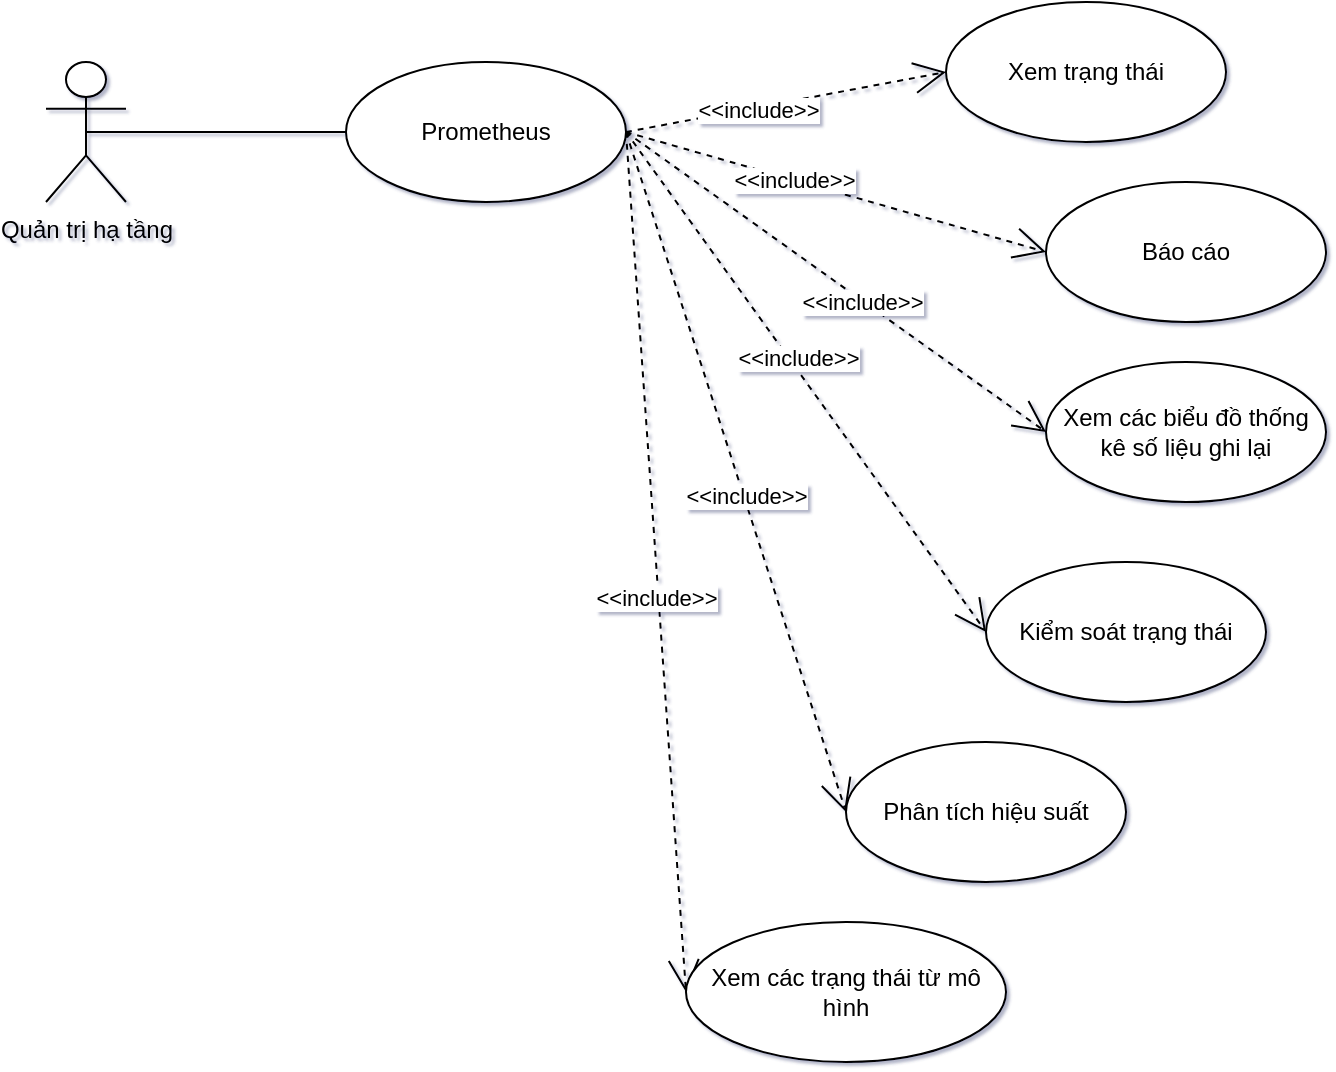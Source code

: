<mxfile>
    <diagram id="Mw1_3auARIwaZhJF1fYJ" name="Page-1">
        <mxGraphModel dx="949" dy="539" grid="1" gridSize="10" guides="1" tooltips="1" connect="1" arrows="1" fold="1" page="1" pageScale="1" pageWidth="1654" pageHeight="2336" math="0" shadow="1">
            <root>
                <mxCell id="0"/>
                <mxCell id="1" parent="0"/>
                <mxCell id="4" style="edgeStyle=none;curved=1;rounded=0;orthogonalLoop=1;jettySize=auto;html=1;exitX=0.5;exitY=0.5;exitDx=0;exitDy=0;exitPerimeter=0;entryX=0;entryY=0.5;entryDx=0;entryDy=0;endArrow=none;startSize=14;endSize=14;sourcePerimeterSpacing=8;targetPerimeterSpacing=8;endFill=0;" parent="1" source="2" target="3" edge="1">
                    <mxGeometry relative="1" as="geometry"/>
                </mxCell>
                <mxCell id="2" value="Quản trị hạ tầng" style="shape=umlActor;verticalLabelPosition=bottom;verticalAlign=top;html=1;" parent="1" vertex="1">
                    <mxGeometry x="40" y="40" width="40" height="70" as="geometry"/>
                </mxCell>
                <mxCell id="13" style="edgeStyle=none;curved=1;rounded=0;orthogonalLoop=1;jettySize=auto;html=1;exitX=1;exitY=0.5;exitDx=0;exitDy=0;entryX=0;entryY=0.5;entryDx=0;entryDy=0;endArrow=open;endFill=0;startSize=14;endSize=14;sourcePerimeterSpacing=8;targetPerimeterSpacing=8;dashed=1;" parent="1" source="3" target="6" edge="1">
                    <mxGeometry relative="1" as="geometry"/>
                </mxCell>
                <mxCell id="14" value="&amp;lt;&amp;lt;include&amp;gt;&amp;gt;" style="edgeLabel;html=1;align=center;verticalAlign=middle;resizable=0;points=[];" parent="13" vertex="1" connectable="0">
                    <mxGeometry x="-0.177" y="-1" relative="1" as="geometry">
                        <mxPoint as="offset"/>
                    </mxGeometry>
                </mxCell>
                <mxCell id="20" style="edgeStyle=none;curved=1;rounded=0;orthogonalLoop=1;jettySize=auto;html=1;exitX=1;exitY=0.5;exitDx=0;exitDy=0;entryX=0;entryY=0.5;entryDx=0;entryDy=0;dashed=1;endArrow=open;endFill=0;startSize=14;endSize=14;sourcePerimeterSpacing=8;targetPerimeterSpacing=8;" parent="1" source="3" target="7" edge="1">
                    <mxGeometry relative="1" as="geometry"/>
                </mxCell>
                <mxCell id="25" value="&amp;lt;&amp;lt;include&amp;gt;&amp;gt;" style="edgeLabel;html=1;align=center;verticalAlign=middle;resizable=0;points=[];" parent="20" vertex="1" connectable="0">
                    <mxGeometry x="-0.203" relative="1" as="geometry">
                        <mxPoint as="offset"/>
                    </mxGeometry>
                </mxCell>
                <mxCell id="21" style="edgeStyle=none;curved=1;rounded=0;orthogonalLoop=1;jettySize=auto;html=1;exitX=1;exitY=0.5;exitDx=0;exitDy=0;entryX=0;entryY=0.5;entryDx=0;entryDy=0;dashed=1;endArrow=open;endFill=0;startSize=14;endSize=14;sourcePerimeterSpacing=8;targetPerimeterSpacing=8;" parent="1" source="3" target="8" edge="1">
                    <mxGeometry relative="1" as="geometry"/>
                </mxCell>
                <mxCell id="26" value="&amp;lt;&amp;lt;include&amp;gt;&amp;gt;" style="edgeLabel;html=1;align=center;verticalAlign=middle;resizable=0;points=[];" parent="21" vertex="1" connectable="0">
                    <mxGeometry x="0.122" relative="1" as="geometry">
                        <mxPoint as="offset"/>
                    </mxGeometry>
                </mxCell>
                <mxCell id="22" style="edgeStyle=none;curved=1;rounded=0;orthogonalLoop=1;jettySize=auto;html=1;exitX=1;exitY=0.5;exitDx=0;exitDy=0;entryX=0;entryY=0.5;entryDx=0;entryDy=0;dashed=1;endArrow=open;endFill=0;startSize=14;endSize=14;sourcePerimeterSpacing=8;targetPerimeterSpacing=8;" parent="1" source="3" target="9" edge="1">
                    <mxGeometry relative="1" as="geometry"/>
                </mxCell>
                <mxCell id="27" value="&amp;lt;&amp;lt;include&amp;gt;&amp;gt;" style="edgeLabel;html=1;align=center;verticalAlign=middle;resizable=0;points=[];" parent="22" vertex="1" connectable="0">
                    <mxGeometry x="-0.079" y="4" relative="1" as="geometry">
                        <mxPoint as="offset"/>
                    </mxGeometry>
                </mxCell>
                <mxCell id="23" style="edgeStyle=none;curved=1;rounded=0;orthogonalLoop=1;jettySize=auto;html=1;exitX=1;exitY=0.5;exitDx=0;exitDy=0;entryX=0;entryY=0.5;entryDx=0;entryDy=0;dashed=1;endArrow=open;endFill=0;startSize=14;endSize=14;sourcePerimeterSpacing=8;targetPerimeterSpacing=8;" parent="1" source="3" target="10" edge="1">
                    <mxGeometry relative="1" as="geometry"/>
                </mxCell>
                <mxCell id="28" value="&amp;lt;&amp;lt;include&amp;gt;&amp;gt;" style="edgeLabel;html=1;align=center;verticalAlign=middle;resizable=0;points=[];" parent="23" vertex="1" connectable="0">
                    <mxGeometry x="0.073" y="1" relative="1" as="geometry">
                        <mxPoint as="offset"/>
                    </mxGeometry>
                </mxCell>
                <mxCell id="24" style="edgeStyle=none;curved=1;rounded=0;orthogonalLoop=1;jettySize=auto;html=1;exitX=1;exitY=0.5;exitDx=0;exitDy=0;entryX=0;entryY=0.5;entryDx=0;entryDy=0;dashed=1;endArrow=open;endFill=0;startSize=14;endSize=14;sourcePerimeterSpacing=8;targetPerimeterSpacing=8;" parent="1" source="3" target="11" edge="1">
                    <mxGeometry relative="1" as="geometry"/>
                </mxCell>
                <mxCell id="29" value="&amp;lt;&amp;lt;include&amp;gt;&amp;gt;" style="edgeLabel;html=1;align=center;verticalAlign=middle;resizable=0;points=[];" parent="24" vertex="1" connectable="0">
                    <mxGeometry x="0.082" y="-1" relative="1" as="geometry">
                        <mxPoint as="offset"/>
                    </mxGeometry>
                </mxCell>
                <mxCell id="3" value="Prometheus" style="ellipse;whiteSpace=wrap;html=1;" parent="1" vertex="1">
                    <mxGeometry x="190" y="40" width="140" height="70" as="geometry"/>
                </mxCell>
                <mxCell id="6" value="Xem trạng thái" style="ellipse;whiteSpace=wrap;html=1;" parent="1" vertex="1">
                    <mxGeometry x="490" y="10" width="140" height="70" as="geometry"/>
                </mxCell>
                <mxCell id="7" value="Báo cáo" style="ellipse;whiteSpace=wrap;html=1;" parent="1" vertex="1">
                    <mxGeometry x="540" y="100" width="140" height="70" as="geometry"/>
                </mxCell>
                <mxCell id="8" value="Xem các biểu đồ thống kê số liệu ghi lại" style="ellipse;whiteSpace=wrap;html=1;" parent="1" vertex="1">
                    <mxGeometry x="540" y="190" width="140" height="70" as="geometry"/>
                </mxCell>
                <mxCell id="9" value="Kiểm soát trạng thái" style="ellipse;whiteSpace=wrap;html=1;" parent="1" vertex="1">
                    <mxGeometry x="510" y="290" width="140" height="70" as="geometry"/>
                </mxCell>
                <mxCell id="10" value="Phân tích hiệu suất" style="ellipse;whiteSpace=wrap;html=1;" parent="1" vertex="1">
                    <mxGeometry x="440" y="380" width="140" height="70" as="geometry"/>
                </mxCell>
                <mxCell id="11" value="Xem các trạng thái từ mô hình" style="ellipse;whiteSpace=wrap;html=1;" parent="1" vertex="1">
                    <mxGeometry x="360" y="470" width="160" height="70" as="geometry"/>
                </mxCell>
            </root>
        </mxGraphModel>
    </diagram>
</mxfile>